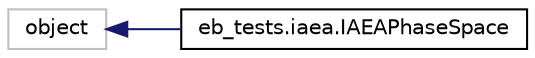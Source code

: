 digraph "Graphical Class Hierarchy"
{
  edge [fontname="Helvetica",fontsize="10",labelfontname="Helvetica",labelfontsize="10"];
  node [fontname="Helvetica",fontsize="10",shape=record];
  rankdir="LR";
  Node1 [label="object",height=0.2,width=0.4,color="grey75", fillcolor="white", style="filled"];
  Node1 -> Node2 [dir="back",color="midnightblue",fontsize="10",style="solid",fontname="Helvetica"];
  Node2 [label="eb_tests.iaea.IAEAPhaseSpace",height=0.2,width=0.4,color="black", fillcolor="white", style="filled",URL="$classeb__tests_1_1iaea_1_1IAEAPhaseSpace.html"];
}
